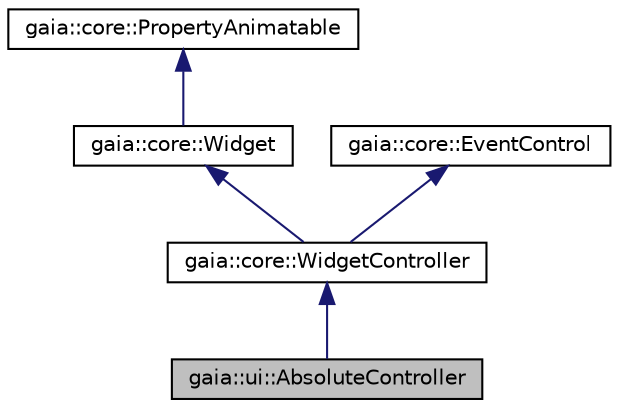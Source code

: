 digraph G
{
  edge [fontname="Helvetica",fontsize="10",labelfontname="Helvetica",labelfontsize="10"];
  node [fontname="Helvetica",fontsize="10",shape=record];
  Node1 [label="gaia::ui::AbsoluteController",height=0.2,width=0.4,color="black", fillcolor="grey75", style="filled" fontcolor="black"];
  Node2 -> Node1 [dir=back,color="midnightblue",fontsize="10",style="solid",fontname="Helvetica"];
  Node2 [label="gaia::core::WidgetController",height=0.2,width=0.4,color="black", fillcolor="white", style="filled",URL="$db/d6c/classgaia_1_1core_1_1_widget_controller.html",tooltip="Define the default widget layout to put sets of layout in it."];
  Node3 -> Node2 [dir=back,color="midnightblue",fontsize="10",style="solid",fontname="Helvetica"];
  Node3 [label="gaia::core::Widget",height=0.2,width=0.4,color="black", fillcolor="white", style="filled",URL="$d8/dac/classgaia_1_1core_1_1_widget.html",tooltip="The Widget class is the base class of all user interface component."];
  Node4 -> Node3 [dir=back,color="midnightblue",fontsize="10",style="solid",fontname="Helvetica"];
  Node4 [label="gaia::core::PropertyAnimatable",height=0.2,width=0.4,color="black", fillcolor="white", style="filled",URL="$d0/db2/classgaia_1_1core_1_1_property_animatable.html",tooltip="Any animation object need to implement PropertyAnimatable because of setting value."];
  Node5 -> Node2 [dir=back,color="midnightblue",fontsize="10",style="solid",fontname="Helvetica"];
  Node5 [label="gaia::core::EventControl",height=0.2,width=0.4,color="black", fillcolor="white", style="filled",URL="$dd/de0/classgaia_1_1core_1_1_event_control.html",tooltip="EventControl is used to dispatch event and register listener."];
}
